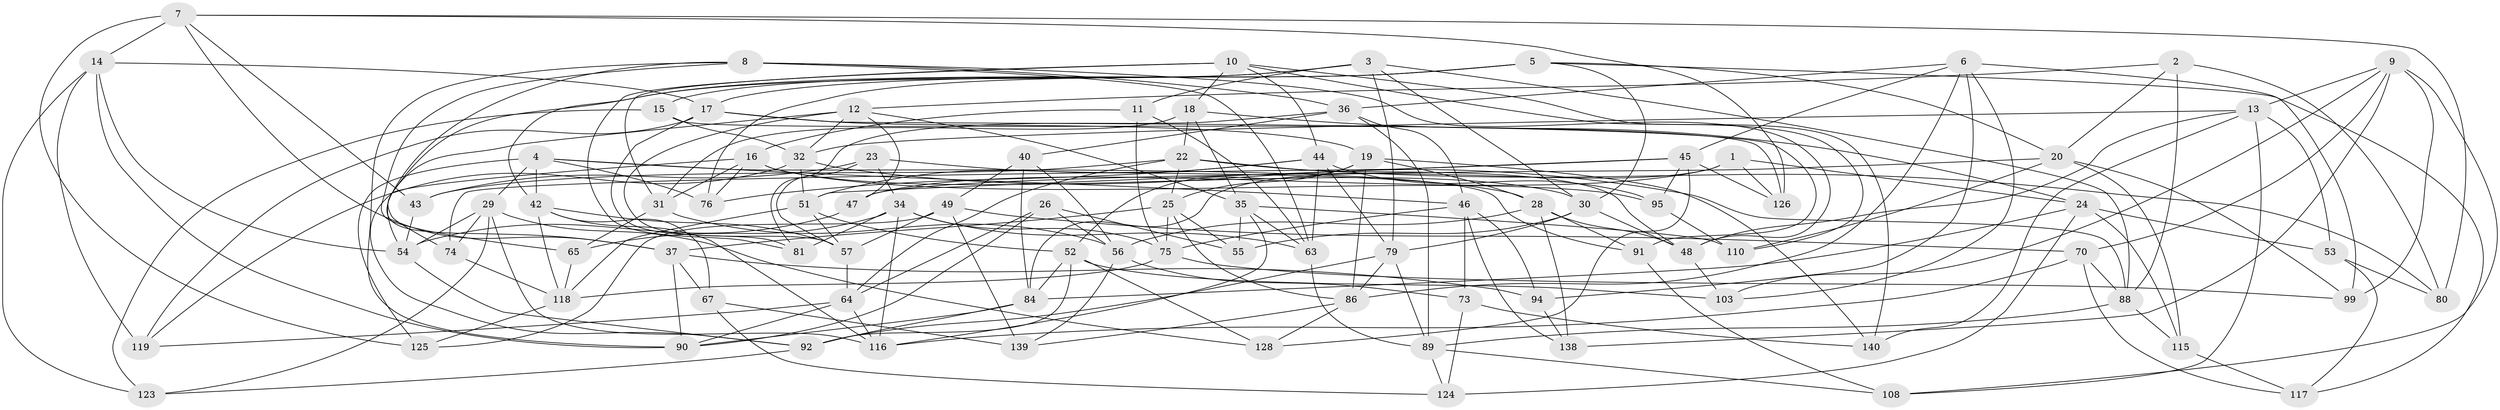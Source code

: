 // original degree distribution, {4: 1.0}
// Generated by graph-tools (version 1.1) at 2025/11/02/27/25 16:11:42]
// undirected, 88 vertices, 226 edges
graph export_dot {
graph [start="1"]
  node [color=gray90,style=filled];
  1;
  2;
  3 [super="+59"];
  4 [super="+68"];
  5 [super="+21"];
  6 [super="+33"];
  7 [super="+114"];
  8 [super="+127"];
  9 [super="+72"];
  10 [super="+50"];
  11;
  12 [super="+101"];
  13 [super="+134"];
  14 [super="+85"];
  15;
  16 [super="+87"];
  17 [super="+27"];
  18 [super="+82"];
  19 [super="+122"];
  20 [super="+66"];
  22 [super="+41"];
  23;
  24 [super="+137"];
  25 [super="+39"];
  26;
  28 [super="+113"];
  29 [super="+38"];
  30 [super="+71"];
  31 [super="+98"];
  32 [super="+78"];
  34 [super="+96"];
  35 [super="+61"];
  36 [super="+133"];
  37 [super="+69"];
  40;
  42 [super="+106"];
  43;
  44 [super="+77"];
  45 [super="+100"];
  46 [super="+131"];
  47;
  48 [super="+111"];
  49 [super="+120"];
  51 [super="+93"];
  52 [super="+136"];
  53;
  54 [super="+62"];
  55;
  56 [super="+60"];
  57 [super="+58"];
  63 [super="+112"];
  64 [super="+129"];
  65;
  67;
  70 [super="+105"];
  73;
  74;
  75 [super="+109"];
  76;
  79 [super="+83"];
  80;
  81;
  84 [super="+104"];
  86 [super="+107"];
  88 [super="+135"];
  89 [super="+132"];
  90 [super="+97"];
  91;
  92 [super="+102"];
  94;
  95;
  99;
  103;
  108;
  110;
  115;
  116 [super="+130"];
  117;
  118 [super="+121"];
  119;
  123;
  124;
  125;
  126;
  128;
  138;
  139;
  140;
  1 -- 84;
  1 -- 126;
  1 -- 47;
  1 -- 24;
  2 -- 20;
  2 -- 80;
  2 -- 88;
  2 -- 12;
  3 -- 88;
  3 -- 11;
  3 -- 15;
  3 -- 79;
  3 -- 42;
  3 -- 30;
  4 -- 91;
  4 -- 46;
  4 -- 29;
  4 -- 42;
  4 -- 125;
  4 -- 76;
  5 -- 17;
  5 -- 30;
  5 -- 74;
  5 -- 117;
  5 -- 20;
  5 -- 76;
  6 -- 94;
  6 -- 36;
  6 -- 45;
  6 -- 86;
  6 -- 99;
  6 -- 103;
  7 -- 37;
  7 -- 125;
  7 -- 80;
  7 -- 43;
  7 -- 126;
  7 -- 14;
  8 -- 63;
  8 -- 65;
  8 -- 48;
  8 -- 90;
  8 -- 36;
  8 -- 37;
  9 -- 103;
  9 -- 70;
  9 -- 138;
  9 -- 99;
  9 -- 108;
  9 -- 13;
  10 -- 110;
  10 -- 81;
  10 -- 140;
  10 -- 44;
  10 -- 31;
  10 -- 18;
  11 -- 63;
  11 -- 75;
  11 -- 16;
  12 -- 35;
  12 -- 57;
  12 -- 47;
  12 -- 32;
  12 -- 54;
  13 -- 140;
  13 -- 32;
  13 -- 48;
  13 -- 108;
  13 -- 53;
  14 -- 123;
  14 -- 54;
  14 -- 90;
  14 -- 17;
  14 -- 119;
  15 -- 126;
  15 -- 123;
  15 -- 32;
  16 -- 95;
  16 -- 76;
  16 -- 31;
  16 -- 30;
  16 -- 92;
  17 -- 119;
  17 -- 81;
  17 -- 91;
  17 -- 19;
  18 -- 31 [weight=2];
  18 -- 24;
  18 -- 35;
  18 -- 22;
  19 -- 25;
  19 -- 86;
  19 -- 140;
  19 -- 52;
  19 -- 28;
  20 -- 115;
  20 -- 99;
  20 -- 110;
  20 -- 47;
  22 -- 25;
  22 -- 80;
  22 -- 48;
  22 -- 43;
  22 -- 64;
  23 -- 28;
  23 -- 43;
  23 -- 57;
  23 -- 34;
  24 -- 124;
  24 -- 84;
  24 -- 115;
  24 -- 53;
  25 -- 75;
  25 -- 37;
  25 -- 86;
  25 -- 55;
  26 -- 90;
  26 -- 55;
  26 -- 56;
  26 -- 64;
  28 -- 91;
  28 -- 48;
  28 -- 138;
  28 -- 56;
  29 -- 128;
  29 -- 74;
  29 -- 123;
  29 -- 54;
  29 -- 116;
  30 -- 55;
  30 -- 48;
  30 -- 79;
  31 -- 56;
  31 -- 65;
  32 -- 88;
  32 -- 119;
  32 -- 51;
  34 -- 116;
  34 -- 81;
  34 -- 65;
  34 -- 75;
  34 -- 63;
  35 -- 55;
  35 -- 63;
  35 -- 116;
  35 -- 110;
  36 -- 40;
  36 -- 81;
  36 -- 89;
  36 -- 46;
  37 -- 67;
  37 -- 90;
  37 -- 94;
  40 -- 84;
  40 -- 56;
  40 -- 49;
  42 -- 67;
  42 -- 57;
  42 -- 116;
  42 -- 118;
  43 -- 54;
  44 -- 79;
  44 -- 51;
  44 -- 63;
  44 -- 95;
  44 -- 76;
  45 -- 126;
  45 -- 51;
  45 -- 128;
  45 -- 74;
  45 -- 95;
  46 -- 73;
  46 -- 94;
  46 -- 138;
  46 -- 75;
  47 -- 54;
  48 -- 103;
  49 -- 70 [weight=2];
  49 -- 125;
  49 -- 57;
  49 -- 139;
  51 -- 52;
  51 -- 57;
  51 -- 118;
  52 -- 128;
  52 -- 84;
  52 -- 92;
  52 -- 103;
  53 -- 117;
  53 -- 80;
  54 -- 92;
  56 -- 139;
  56 -- 73;
  57 -- 64;
  63 -- 89;
  64 -- 119;
  64 -- 90;
  64 -- 116;
  65 -- 118;
  67 -- 139;
  67 -- 124;
  70 -- 117;
  70 -- 116;
  70 -- 88;
  73 -- 124;
  73 -- 140;
  74 -- 118;
  75 -- 118;
  75 -- 99;
  79 -- 89;
  79 -- 92;
  79 -- 86;
  84 -- 90;
  84 -- 92;
  86 -- 128;
  86 -- 139;
  88 -- 89;
  88 -- 115;
  89 -- 124;
  89 -- 108;
  91 -- 108;
  92 -- 123;
  94 -- 138;
  95 -- 110;
  115 -- 117;
  118 -- 125;
}
